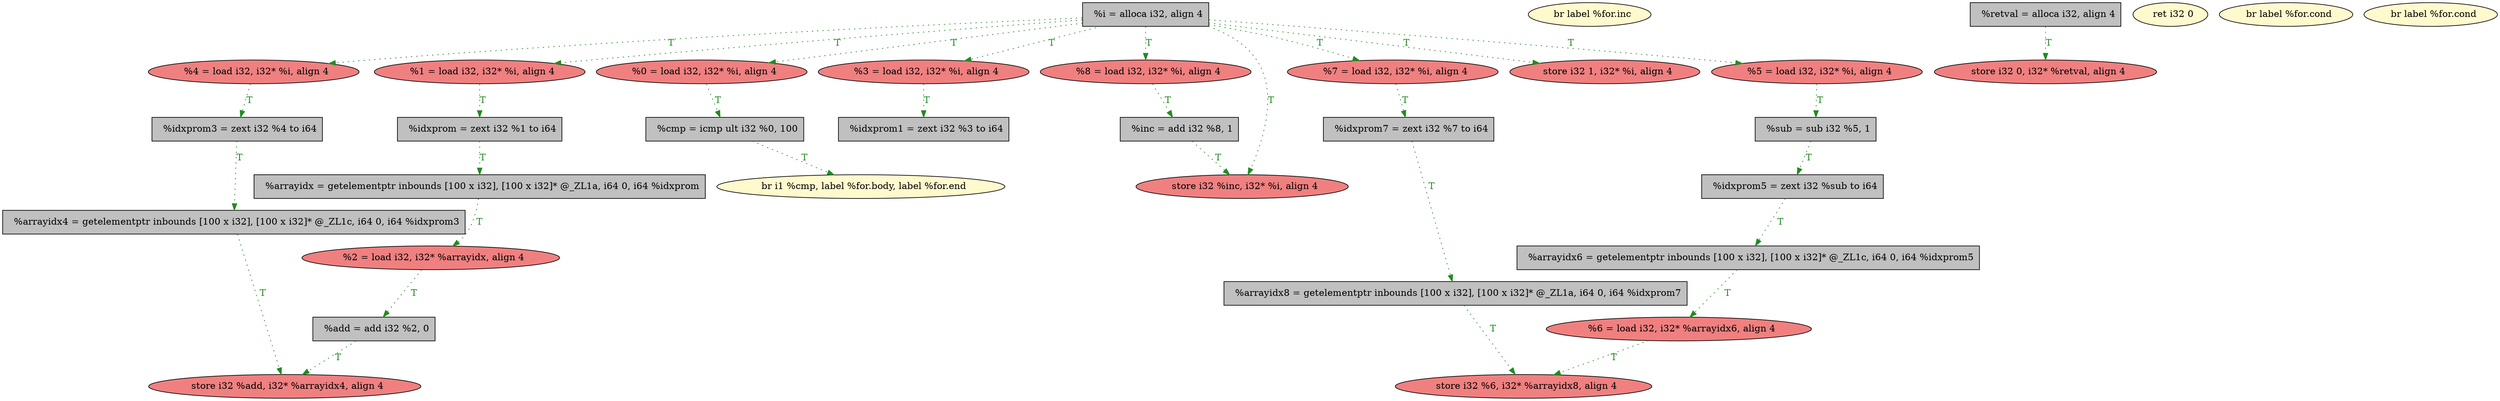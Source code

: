 
digraph G {


node30 [fillcolor=grey,label="  %add = add i32 %2, 0",shape=rectangle,style=filled ]
node28 [fillcolor=lightcoral,label="  %6 = load i32, i32* %arrayidx6, align 4",shape=ellipse,style=filled ]
node25 [fillcolor=grey,label="  %i = alloca i32, align 4",shape=rectangle,style=filled ]
node33 [fillcolor=lightcoral,label="  %4 = load i32, i32* %i, align 4",shape=ellipse,style=filled ]
node22 [fillcolor=lightcoral,label="  %1 = load i32, i32* %i, align 4",shape=ellipse,style=filled ]
node21 [fillcolor=grey,label="  %idxprom5 = zext i32 %sub to i64",shape=rectangle,style=filled ]
node29 [fillcolor=lemonchiffon,label="  br i1 %cmp, label %for.body, label %for.end",shape=ellipse,style=filled ]
node20 [fillcolor=lightcoral,label="  %0 = load i32, i32* %i, align 4",shape=ellipse,style=filled ]
node19 [fillcolor=grey,label="  %cmp = icmp ult i32 %0, 100",shape=rectangle,style=filled ]
node18 [fillcolor=lemonchiffon,label="  br label %for.inc",shape=ellipse,style=filled ]
node31 [fillcolor=grey,label="  %arrayidx8 = getelementptr inbounds [100 x i32], [100 x i32]* @_ZL1a, i64 0, i64 %idxprom7",shape=rectangle,style=filled ]
node17 [fillcolor=lightcoral,label="  %3 = load i32, i32* %i, align 4",shape=ellipse,style=filled ]
node27 [fillcolor=lightcoral,label="  %2 = load i32, i32* %arrayidx, align 4",shape=ellipse,style=filled ]
node16 [fillcolor=grey,label="  %retval = alloca i32, align 4",shape=rectangle,style=filled ]
node4 [fillcolor=lightcoral,label="  %8 = load i32, i32* %i, align 4",shape=ellipse,style=filled ]
node8 [fillcolor=grey,label="  %sub = sub i32 %5, 1",shape=rectangle,style=filled ]
node26 [fillcolor=grey,label="  %arrayidx = getelementptr inbounds [100 x i32], [100 x i32]* @_ZL1a, i64 0, i64 %idxprom",shape=rectangle,style=filled ]
node15 [fillcolor=lightcoral,label="  store i32 0, i32* %retval, align 4",shape=ellipse,style=filled ]
node0 [fillcolor=lemonchiffon,label="  ret i32 0",shape=ellipse,style=filled ]
node24 [fillcolor=grey,label="  %idxprom = zext i32 %1 to i64",shape=rectangle,style=filled ]
node11 [fillcolor=lightcoral,label="  store i32 %add, i32* %arrayidx4, align 4",shape=ellipse,style=filled ]
node3 [fillcolor=grey,label="  %inc = add i32 %8, 1",shape=rectangle,style=filled ]
node2 [fillcolor=lightcoral,label="  store i32 %inc, i32* %i, align 4",shape=ellipse,style=filled ]
node32 [fillcolor=lemonchiffon,label="  br label %for.cond",shape=ellipse,style=filled ]
node12 [fillcolor=grey,label="  %arrayidx4 = getelementptr inbounds [100 x i32], [100 x i32]* @_ZL1c, i64 0, i64 %idxprom3",shape=rectangle,style=filled ]
node13 [fillcolor=grey,label="  %idxprom3 = zext i32 %4 to i64",shape=rectangle,style=filled ]
node1 [fillcolor=lemonchiffon,label="  br label %for.cond",shape=ellipse,style=filled ]
node6 [fillcolor=lightcoral,label="  %7 = load i32, i32* %i, align 4",shape=ellipse,style=filled ]
node14 [fillcolor=lightcoral,label="  store i32 1, i32* %i, align 4",shape=ellipse,style=filled ]
node7 [fillcolor=grey,label="  %arrayidx6 = getelementptr inbounds [100 x i32], [100 x i32]* @_ZL1c, i64 0, i64 %idxprom5",shape=rectangle,style=filled ]
node23 [fillcolor=grey,label="  %idxprom1 = zext i32 %3 to i64",shape=rectangle,style=filled ]
node9 [fillcolor=lightcoral,label="  store i32 %6, i32* %arrayidx8, align 4",shape=ellipse,style=filled ]
node5 [fillcolor=grey,label="  %idxprom7 = zext i32 %7 to i64",shape=rectangle,style=filled ]
node10 [fillcolor=lightcoral,label="  %5 = load i32, i32* %i, align 4",shape=ellipse,style=filled ]

node24->node26 [style=dotted,color=forestgreen,label="T",fontcolor=forestgreen ]
node19->node29 [style=dotted,color=forestgreen,label="T",fontcolor=forestgreen ]
node27->node30 [style=dotted,color=forestgreen,label="T",fontcolor=forestgreen ]
node25->node6 [style=dotted,color=forestgreen,label="T",fontcolor=forestgreen ]
node5->node31 [style=dotted,color=forestgreen,label="T",fontcolor=forestgreen ]
node26->node27 [style=dotted,color=forestgreen,label="T",fontcolor=forestgreen ]
node25->node20 [style=dotted,color=forestgreen,label="T",fontcolor=forestgreen ]
node25->node17 [style=dotted,color=forestgreen,label="T",fontcolor=forestgreen ]
node25->node2 [style=dotted,color=forestgreen,label="T",fontcolor=forestgreen ]
node17->node23 [style=dotted,color=forestgreen,label="T",fontcolor=forestgreen ]
node31->node9 [style=dotted,color=forestgreen,label="T",fontcolor=forestgreen ]
node25->node14 [style=dotted,color=forestgreen,label="T",fontcolor=forestgreen ]
node10->node8 [style=dotted,color=forestgreen,label="T",fontcolor=forestgreen ]
node8->node21 [style=dotted,color=forestgreen,label="T",fontcolor=forestgreen ]
node21->node7 [style=dotted,color=forestgreen,label="T",fontcolor=forestgreen ]
node33->node13 [style=dotted,color=forestgreen,label="T",fontcolor=forestgreen ]
node7->node28 [style=dotted,color=forestgreen,label="T",fontcolor=forestgreen ]
node25->node22 [style=dotted,color=forestgreen,label="T",fontcolor=forestgreen ]
node3->node2 [style=dotted,color=forestgreen,label="T",fontcolor=forestgreen ]
node22->node24 [style=dotted,color=forestgreen,label="T",fontcolor=forestgreen ]
node12->node11 [style=dotted,color=forestgreen,label="T",fontcolor=forestgreen ]
node25->node33 [style=dotted,color=forestgreen,label="T",fontcolor=forestgreen ]
node13->node12 [style=dotted,color=forestgreen,label="T",fontcolor=forestgreen ]
node20->node19 [style=dotted,color=forestgreen,label="T",fontcolor=forestgreen ]
node28->node9 [style=dotted,color=forestgreen,label="T",fontcolor=forestgreen ]
node16->node15 [style=dotted,color=forestgreen,label="T",fontcolor=forestgreen ]
node30->node11 [style=dotted,color=forestgreen,label="T",fontcolor=forestgreen ]
node25->node10 [style=dotted,color=forestgreen,label="T",fontcolor=forestgreen ]
node4->node3 [style=dotted,color=forestgreen,label="T",fontcolor=forestgreen ]
node6->node5 [style=dotted,color=forestgreen,label="T",fontcolor=forestgreen ]
node25->node4 [style=dotted,color=forestgreen,label="T",fontcolor=forestgreen ]


}
